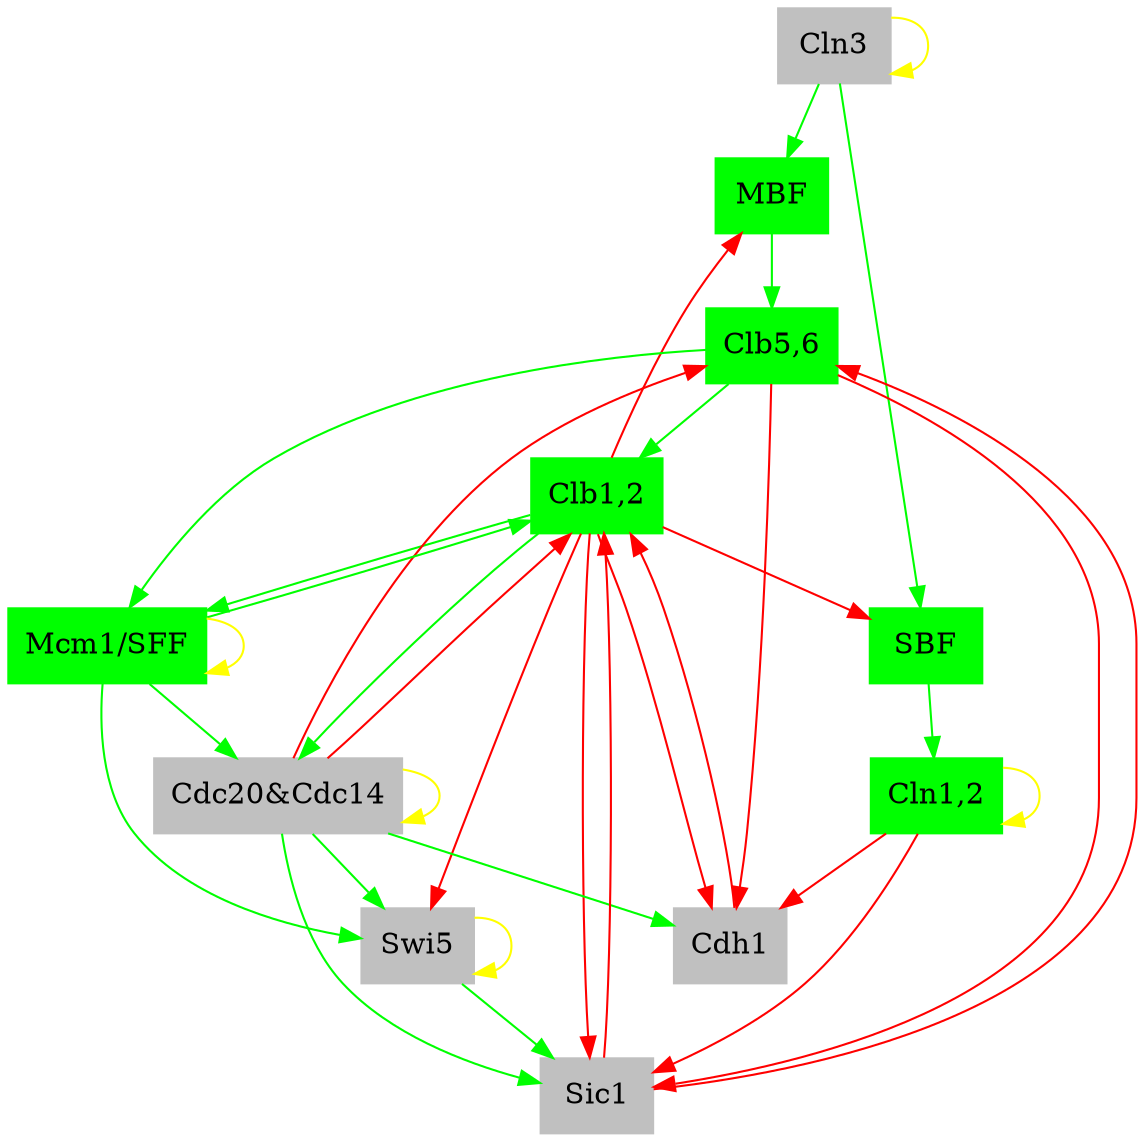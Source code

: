 digraph 01110001011  {
"Cln3" [shape=box, color=gray, style=filled];
	edge [color=yellow]; 
	"Cln3" -> "Cln3";
"MBF" [shape=box, color=green, style=filled];
	edge [color=green]; 
	"Cln3" -> "MBF";
	edge [color=red]; 
	"Clb1,2" -> "MBF";
"SBF" [shape=box, color=green, style=filled];
	edge [color=green]; 
	"Cln3" -> "SBF";
	edge [color=red]; 
	"Clb1,2" -> "SBF";
"Cln1,2" [shape=box, color=green, style=filled];
	edge [color=yellow]; 
	"Cln1,2" -> "Cln1,2";
	edge [color=green]; 
	"SBF" -> "Cln1,2";
"Cdh1" [shape=box, color=gray, style=filled];
	edge [color=green]; 
	"Cdc20&Cdc14" -> "Cdh1";
	edge [color=red]; 
	"Cln1,2" -> "Cdh1";
	"Clb5,6" -> "Cdh1";
	"Clb1,2" -> "Cdh1";
"Swi5" [shape=box, color=gray, style=filled];
	edge [color=yellow]; 
	"Swi5" -> "Swi5";
	edge [color=green]; 
	"Mcm1/SFF" -> "Swi5";
	"Cdc20&Cdc14" -> "Swi5";
	edge [color=red]; 
	"Clb1,2" -> "Swi5";
"Cdc20&Cdc14" [shape=box, color=gray, style=filled];
	edge [color=yellow]; 
	"Cdc20&Cdc14" -> "Cdc20&Cdc14";
	edge [color=green]; 
	"Clb1,2" -> "Cdc20&Cdc14";
	"Mcm1/SFF" -> "Cdc20&Cdc14";
"Clb5,6" [shape=box, color=green, style=filled];
	edge [color=green]; 
	"MBF" -> "Clb5,6";
	edge [color=red]; 
	"Sic1" -> "Clb5,6";
	"Cdc20&Cdc14" -> "Clb5,6";
"Sic1" [shape=box, color=gray, style=filled];
	edge [color=green]; 
	"Cdc20&Cdc14" -> "Sic1";
	"Swi5" -> "Sic1";
	edge [color=red]; 
	"Clb1,2" -> "Sic1";
	"Cln1,2" -> "Sic1";
	"Clb5,6" -> "Sic1";
"Clb1,2" [shape=box, color=green, style=filled];
	edge [color=green]; 
	"Mcm1/SFF" -> "Clb1,2";
	"Clb5,6" -> "Clb1,2";
	edge [color=red]; 
	"Sic1" -> "Clb1,2";
	"Cdc20&Cdc14" -> "Clb1,2";
	"Cdh1" -> "Clb1,2";
"Mcm1/SFF" [shape=box, color=green, style=filled];
	edge [color=yellow]; 
	"Mcm1/SFF" -> "Mcm1/SFF";
	edge [color=green]; 
	"Clb1,2" -> "Mcm1/SFF";
	"Clb5,6" -> "Mcm1/SFF";

}